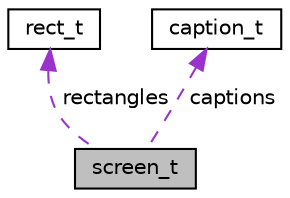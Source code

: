 digraph "screen_t"
{
  edge [fontname="Helvetica",fontsize="10",labelfontname="Helvetica",labelfontsize="10"];
  node [fontname="Helvetica",fontsize="10",shape=record];
  Node1 [label="screen_t",height=0.2,width=0.4,color="black", fillcolor="grey75", style="filled", fontcolor="black"];
  Node2 -> Node1 [dir="back",color="darkorchid3",fontsize="10",style="dashed",label=" rectangles" ,fontname="Helvetica"];
  Node2 [label="rect_t",height=0.2,width=0.4,color="black", fillcolor="white", style="filled",URL="$structrect__t.html",tooltip="Represents rectangle. "];
  Node3 -> Node1 [dir="back",color="darkorchid3",fontsize="10",style="dashed",label=" captions" ,fontname="Helvetica"];
  Node3 [label="caption_t",height=0.2,width=0.4,color="black", fillcolor="white", style="filled",URL="$structcaption__t.html",tooltip="Represents string. "];
}
